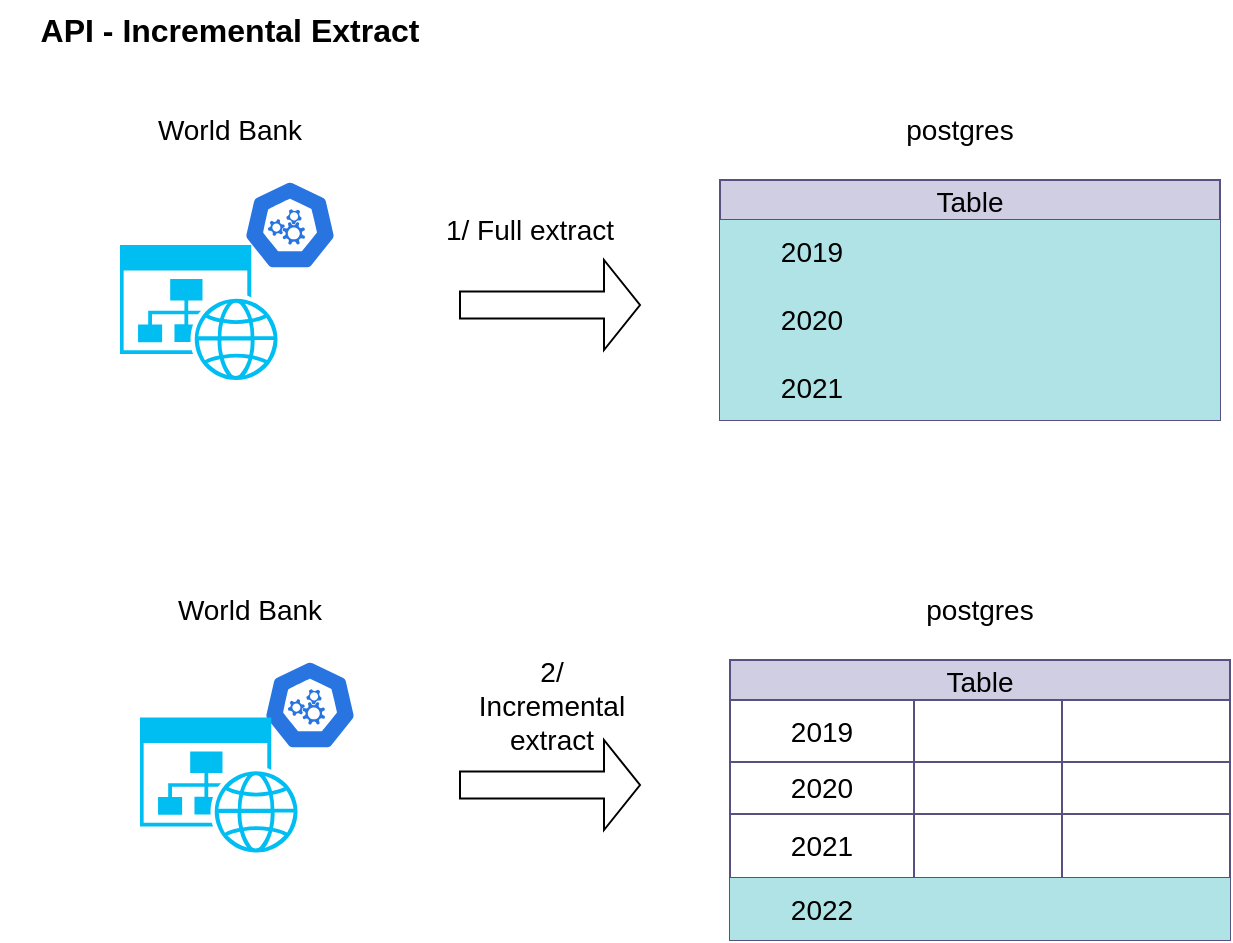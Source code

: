 <mxfile version="24.7.17">
  <diagram name="Page-1" id="XVdswic0k7ZlIXm5nr7n">
    <mxGraphModel dx="786" dy="465" grid="1" gridSize="10" guides="1" tooltips="1" connect="1" arrows="1" fold="1" page="1" pageScale="1" pageWidth="850" pageHeight="1100" math="0" shadow="0">
      <root>
        <mxCell id="0" />
        <mxCell id="1" parent="0" />
        <mxCell id="ToWkHcQtuceBjEnoqtzV-1" value="" style="rounded=0;whiteSpace=wrap;html=1;aspect=fixed;sketch=0;dashed=0;whitespace=wrap;verticalLabelPosition=bottom;verticalAlign=top;fillColor=#2875E2;strokeColor=#ffffff;points=[[0.005,0.63,0],[0.1,0.2,0],[0.9,0.2,0],[0.5,0,0],[0.995,0.63,0],[0.72,0.99,0],[0.5,1,0],[0.28,0.99,0]];shape=mxgraph.kubernetes.icon2;prIcon=api;" parent="1" vertex="1">
          <mxGeometry x="150" y="120" width="90" height="45" as="geometry" />
        </mxCell>
        <mxCell id="ToWkHcQtuceBjEnoqtzV-2" value="API - Incremental Extract" style="text;html=1;align=center;verticalAlign=middle;whiteSpace=wrap;rounded=0;fontStyle=1;fontSize=16;" parent="1" vertex="1">
          <mxGeometry x="50" y="30" width="230" height="30" as="geometry" />
        </mxCell>
        <mxCell id="ToWkHcQtuceBjEnoqtzV-4" value="World Bank" style="text;html=1;align=center;verticalAlign=middle;whiteSpace=wrap;rounded=0;fontSize=14;" parent="1" vertex="1">
          <mxGeometry x="125" y="80" width="80" height="30" as="geometry" />
        </mxCell>
        <mxCell id="ToWkHcQtuceBjEnoqtzV-5" value="2/ Incremental extract" style="text;html=1;align=center;verticalAlign=middle;whiteSpace=wrap;rounded=0;fontSize=14;" parent="1" vertex="1">
          <mxGeometry x="281" y="367.5" width="90" height="30" as="geometry" />
        </mxCell>
        <mxCell id="ToWkHcQtuceBjEnoqtzV-7" value="postgres" style="text;html=1;align=center;verticalAlign=middle;whiteSpace=wrap;rounded=0;fontSize=14;" parent="1" vertex="1">
          <mxGeometry x="490" y="80" width="80" height="30" as="geometry" />
        </mxCell>
        <mxCell id="ToWkHcQtuceBjEnoqtzV-8" value="" style="verticalLabelPosition=bottom;html=1;verticalAlign=top;align=center;strokeColor=none;fillColor=#00BEF2;shape=mxgraph.azure.website_generic;pointerEvents=1;" parent="1" vertex="1">
          <mxGeometry x="110" y="152.5" width="80" height="67.5" as="geometry" />
        </mxCell>
        <mxCell id="ToWkHcQtuceBjEnoqtzV-25" value="" style="shape=singleArrow;whiteSpace=wrap;html=1;" parent="1" vertex="1">
          <mxGeometry x="280" y="400" width="90" height="45" as="geometry" />
        </mxCell>
        <mxCell id="ToWkHcQtuceBjEnoqtzV-9" value="Table" style="shape=table;startSize=20;container=1;collapsible=0;childLayout=tableLayout;strokeColor=#56517e;fontSize=14;fillColor=#d0cee2;" parent="1" vertex="1">
          <mxGeometry x="415" y="360" width="250" height="140" as="geometry" />
        </mxCell>
        <mxCell id="ToWkHcQtuceBjEnoqtzV-10" value="" style="shape=tableRow;horizontal=0;startSize=0;swimlaneHead=0;swimlaneBody=0;strokeColor=inherit;top=0;left=0;bottom=0;right=0;collapsible=0;dropTarget=0;fillColor=none;points=[[0,0.5],[1,0.5]];portConstraint=eastwest;fontSize=14;" parent="ToWkHcQtuceBjEnoqtzV-9" vertex="1">
          <mxGeometry y="20" width="250" height="31" as="geometry" />
        </mxCell>
        <mxCell id="ToWkHcQtuceBjEnoqtzV-11" value="2019" style="shape=partialRectangle;html=1;whiteSpace=wrap;connectable=0;strokeColor=inherit;overflow=hidden;fillColor=none;top=0;left=0;bottom=0;right=0;pointerEvents=1;fontSize=14;" parent="ToWkHcQtuceBjEnoqtzV-10" vertex="1">
          <mxGeometry width="92" height="31" as="geometry">
            <mxRectangle width="92" height="31" as="alternateBounds" />
          </mxGeometry>
        </mxCell>
        <mxCell id="ToWkHcQtuceBjEnoqtzV-12" value="" style="shape=partialRectangle;html=1;whiteSpace=wrap;connectable=0;strokeColor=inherit;overflow=hidden;fillColor=none;top=0;left=0;bottom=0;right=0;pointerEvents=1;fontSize=14;" parent="ToWkHcQtuceBjEnoqtzV-10" vertex="1">
          <mxGeometry x="92" width="74" height="31" as="geometry">
            <mxRectangle width="74" height="31" as="alternateBounds" />
          </mxGeometry>
        </mxCell>
        <mxCell id="ToWkHcQtuceBjEnoqtzV-13" value="" style="shape=partialRectangle;html=1;whiteSpace=wrap;connectable=0;strokeColor=inherit;overflow=hidden;fillColor=none;top=0;left=0;bottom=0;right=0;pointerEvents=1;fontSize=14;" parent="ToWkHcQtuceBjEnoqtzV-10" vertex="1">
          <mxGeometry x="166" width="84" height="31" as="geometry">
            <mxRectangle width="84" height="31" as="alternateBounds" />
          </mxGeometry>
        </mxCell>
        <mxCell id="ToWkHcQtuceBjEnoqtzV-14" value="" style="shape=tableRow;horizontal=0;startSize=0;swimlaneHead=0;swimlaneBody=0;strokeColor=inherit;top=0;left=0;bottom=0;right=0;collapsible=0;dropTarget=0;fillColor=none;points=[[0,0.5],[1,0.5]];portConstraint=eastwest;fontSize=14;" parent="ToWkHcQtuceBjEnoqtzV-9" vertex="1">
          <mxGeometry y="51" width="250" height="26" as="geometry" />
        </mxCell>
        <mxCell id="ToWkHcQtuceBjEnoqtzV-15" value="2020" style="shape=partialRectangle;html=1;whiteSpace=wrap;connectable=0;strokeColor=inherit;overflow=hidden;fillColor=none;top=0;left=0;bottom=0;right=0;pointerEvents=1;fontSize=14;" parent="ToWkHcQtuceBjEnoqtzV-14" vertex="1">
          <mxGeometry width="92" height="26" as="geometry">
            <mxRectangle width="92" height="26" as="alternateBounds" />
          </mxGeometry>
        </mxCell>
        <mxCell id="ToWkHcQtuceBjEnoqtzV-16" value="" style="shape=partialRectangle;html=1;whiteSpace=wrap;connectable=0;strokeColor=inherit;overflow=hidden;fillColor=none;top=0;left=0;bottom=0;right=0;pointerEvents=1;fontSize=14;" parent="ToWkHcQtuceBjEnoqtzV-14" vertex="1">
          <mxGeometry x="92" width="74" height="26" as="geometry">
            <mxRectangle width="74" height="26" as="alternateBounds" />
          </mxGeometry>
        </mxCell>
        <mxCell id="ToWkHcQtuceBjEnoqtzV-17" value="" style="shape=partialRectangle;html=1;whiteSpace=wrap;connectable=0;strokeColor=inherit;overflow=hidden;fillColor=none;top=0;left=0;bottom=0;right=0;pointerEvents=1;fontSize=14;" parent="ToWkHcQtuceBjEnoqtzV-14" vertex="1">
          <mxGeometry x="166" width="84" height="26" as="geometry">
            <mxRectangle width="84" height="26" as="alternateBounds" />
          </mxGeometry>
        </mxCell>
        <mxCell id="ToWkHcQtuceBjEnoqtzV-18" value="" style="shape=tableRow;horizontal=0;startSize=0;swimlaneHead=0;swimlaneBody=0;strokeColor=inherit;top=0;left=0;bottom=0;right=0;collapsible=0;dropTarget=0;fillColor=none;points=[[0,0.5],[1,0.5]];portConstraint=eastwest;fontSize=14;" parent="ToWkHcQtuceBjEnoqtzV-9" vertex="1">
          <mxGeometry y="77" width="250" height="32" as="geometry" />
        </mxCell>
        <mxCell id="ToWkHcQtuceBjEnoqtzV-19" value="2021" style="shape=partialRectangle;html=1;whiteSpace=wrap;connectable=0;strokeColor=inherit;overflow=hidden;fillColor=none;top=0;left=0;bottom=0;right=0;pointerEvents=1;fontSize=14;" parent="ToWkHcQtuceBjEnoqtzV-18" vertex="1">
          <mxGeometry width="92" height="32" as="geometry">
            <mxRectangle width="92" height="32" as="alternateBounds" />
          </mxGeometry>
        </mxCell>
        <mxCell id="ToWkHcQtuceBjEnoqtzV-20" value="" style="shape=partialRectangle;html=1;whiteSpace=wrap;connectable=0;strokeColor=inherit;overflow=hidden;fillColor=none;top=0;left=0;bottom=0;right=0;pointerEvents=1;fontSize=14;" parent="ToWkHcQtuceBjEnoqtzV-18" vertex="1">
          <mxGeometry x="92" width="74" height="32" as="geometry">
            <mxRectangle width="74" height="32" as="alternateBounds" />
          </mxGeometry>
        </mxCell>
        <mxCell id="ToWkHcQtuceBjEnoqtzV-21" value="" style="shape=partialRectangle;html=1;whiteSpace=wrap;connectable=0;strokeColor=inherit;overflow=hidden;fillColor=none;top=0;left=0;bottom=0;right=0;pointerEvents=1;fontSize=14;" parent="ToWkHcQtuceBjEnoqtzV-18" vertex="1">
          <mxGeometry x="166" width="84" height="32" as="geometry">
            <mxRectangle width="84" height="32" as="alternateBounds" />
          </mxGeometry>
        </mxCell>
        <mxCell id="y2_0GPmmEiRgnqfZBJWN-23" style="shape=tableRow;horizontal=0;startSize=0;swimlaneHead=0;swimlaneBody=0;strokeColor=inherit;top=0;left=0;bottom=0;right=0;collapsible=0;dropTarget=0;fillColor=none;points=[[0,0.5],[1,0.5]];portConstraint=eastwest;fontSize=14;" parent="ToWkHcQtuceBjEnoqtzV-9" vertex="1">
          <mxGeometry y="109" width="250" height="31" as="geometry" />
        </mxCell>
        <mxCell id="y2_0GPmmEiRgnqfZBJWN-24" value="2022" style="shape=partialRectangle;html=1;whiteSpace=wrap;connectable=0;strokeColor=#0e8088;overflow=hidden;fillColor=#b0e3e6;top=0;left=0;bottom=0;right=0;pointerEvents=1;fontSize=14;" parent="y2_0GPmmEiRgnqfZBJWN-23" vertex="1">
          <mxGeometry width="92" height="31" as="geometry">
            <mxRectangle width="92" height="31" as="alternateBounds" />
          </mxGeometry>
        </mxCell>
        <mxCell id="y2_0GPmmEiRgnqfZBJWN-25" style="shape=partialRectangle;html=1;whiteSpace=wrap;connectable=0;strokeColor=#0e8088;overflow=hidden;fillColor=#b0e3e6;top=0;left=0;bottom=0;right=0;pointerEvents=1;fontSize=14;" parent="y2_0GPmmEiRgnqfZBJWN-23" vertex="1">
          <mxGeometry x="92" width="74" height="31" as="geometry">
            <mxRectangle width="74" height="31" as="alternateBounds" />
          </mxGeometry>
        </mxCell>
        <mxCell id="y2_0GPmmEiRgnqfZBJWN-26" style="shape=partialRectangle;html=1;whiteSpace=wrap;connectable=0;strokeColor=#0e8088;overflow=hidden;fillColor=#b0e3e6;top=0;left=0;bottom=0;right=0;pointerEvents=1;fontSize=14;" parent="y2_0GPmmEiRgnqfZBJWN-23" vertex="1">
          <mxGeometry x="166" width="84" height="31" as="geometry">
            <mxRectangle width="84" height="31" as="alternateBounds" />
          </mxGeometry>
        </mxCell>
        <mxCell id="y2_0GPmmEiRgnqfZBJWN-1" value="" style="rounded=0;whiteSpace=wrap;html=1;aspect=fixed;sketch=0;dashed=0;whitespace=wrap;verticalLabelPosition=bottom;verticalAlign=top;fillColor=#2875E2;strokeColor=#ffffff;points=[[0.005,0.63,0],[0.1,0.2,0],[0.9,0.2,0],[0.5,0,0],[0.995,0.63,0],[0.72,0.99,0],[0.5,1,0],[0.28,0.99,0]];shape=mxgraph.kubernetes.icon2;prIcon=api;" parent="1" vertex="1">
          <mxGeometry x="160" y="360" width="90" height="45" as="geometry" />
        </mxCell>
        <mxCell id="y2_0GPmmEiRgnqfZBJWN-2" value="World Bank" style="text;html=1;align=center;verticalAlign=middle;whiteSpace=wrap;rounded=0;fontSize=14;" parent="1" vertex="1">
          <mxGeometry x="135" y="320" width="80" height="30" as="geometry" />
        </mxCell>
        <mxCell id="y2_0GPmmEiRgnqfZBJWN-3" value="1/ Full extract" style="text;html=1;align=center;verticalAlign=middle;whiteSpace=wrap;rounded=0;fontSize=14;" parent="1" vertex="1">
          <mxGeometry x="270" y="130" width="90" height="30" as="geometry" />
        </mxCell>
        <mxCell id="y2_0GPmmEiRgnqfZBJWN-4" value="postgres" style="text;html=1;align=center;verticalAlign=middle;whiteSpace=wrap;rounded=0;fontSize=14;" parent="1" vertex="1">
          <mxGeometry x="500" y="320" width="80" height="30" as="geometry" />
        </mxCell>
        <mxCell id="y2_0GPmmEiRgnqfZBJWN-5" value="" style="verticalLabelPosition=bottom;html=1;verticalAlign=top;align=center;strokeColor=none;fillColor=#00BEF2;shape=mxgraph.azure.website_generic;pointerEvents=1;" parent="1" vertex="1">
          <mxGeometry x="120" y="388.75" width="80" height="67.5" as="geometry" />
        </mxCell>
        <mxCell id="y2_0GPmmEiRgnqfZBJWN-6" value="Table" style="shape=table;startSize=20;container=1;collapsible=0;childLayout=tableLayout;strokeColor=#56517e;fontSize=14;fillColor=#d0cee2;" parent="1" vertex="1">
          <mxGeometry x="410" y="120" width="250" height="120" as="geometry" />
        </mxCell>
        <mxCell id="y2_0GPmmEiRgnqfZBJWN-7" value="" style="shape=tableRow;horizontal=0;startSize=0;swimlaneHead=0;swimlaneBody=0;strokeColor=inherit;top=0;left=0;bottom=0;right=0;collapsible=0;dropTarget=0;fillColor=none;points=[[0,0.5],[1,0.5]];portConstraint=eastwest;fontSize=14;" parent="y2_0GPmmEiRgnqfZBJWN-6" vertex="1">
          <mxGeometry y="20" width="250" height="32" as="geometry" />
        </mxCell>
        <mxCell id="y2_0GPmmEiRgnqfZBJWN-8" value="2019" style="shape=partialRectangle;html=1;whiteSpace=wrap;connectable=0;strokeColor=#0e8088;overflow=hidden;fillColor=#b0e3e6;top=0;left=0;bottom=0;right=0;pointerEvents=1;fontSize=14;" parent="y2_0GPmmEiRgnqfZBJWN-7" vertex="1">
          <mxGeometry width="92" height="32" as="geometry">
            <mxRectangle width="92" height="32" as="alternateBounds" />
          </mxGeometry>
        </mxCell>
        <mxCell id="y2_0GPmmEiRgnqfZBJWN-9" value="" style="shape=partialRectangle;html=1;whiteSpace=wrap;connectable=0;strokeColor=#0e8088;overflow=hidden;fillColor=#b0e3e6;top=0;left=0;bottom=0;right=0;pointerEvents=1;fontSize=14;" parent="y2_0GPmmEiRgnqfZBJWN-7" vertex="1">
          <mxGeometry x="92" width="74" height="32" as="geometry">
            <mxRectangle width="74" height="32" as="alternateBounds" />
          </mxGeometry>
        </mxCell>
        <mxCell id="y2_0GPmmEiRgnqfZBJWN-10" value="" style="shape=partialRectangle;html=1;whiteSpace=wrap;connectable=0;strokeColor=#0e8088;overflow=hidden;fillColor=#b0e3e6;top=0;left=0;bottom=0;right=0;pointerEvents=1;fontSize=14;" parent="y2_0GPmmEiRgnqfZBJWN-7" vertex="1">
          <mxGeometry x="166" width="84" height="32" as="geometry">
            <mxRectangle width="84" height="32" as="alternateBounds" />
          </mxGeometry>
        </mxCell>
        <mxCell id="y2_0GPmmEiRgnqfZBJWN-11" value="" style="shape=tableRow;horizontal=0;startSize=0;swimlaneHead=0;swimlaneBody=0;strokeColor=inherit;top=0;left=0;bottom=0;right=0;collapsible=0;dropTarget=0;fillColor=none;points=[[0,0.5],[1,0.5]];portConstraint=eastwest;fontSize=14;" parent="y2_0GPmmEiRgnqfZBJWN-6" vertex="1">
          <mxGeometry y="52" width="250" height="36" as="geometry" />
        </mxCell>
        <mxCell id="y2_0GPmmEiRgnqfZBJWN-12" value="2020" style="shape=partialRectangle;html=1;whiteSpace=wrap;connectable=0;strokeColor=#0e8088;overflow=hidden;fillColor=#b0e3e6;top=0;left=0;bottom=0;right=0;pointerEvents=1;fontSize=14;" parent="y2_0GPmmEiRgnqfZBJWN-11" vertex="1">
          <mxGeometry width="92" height="36" as="geometry">
            <mxRectangle width="92" height="36" as="alternateBounds" />
          </mxGeometry>
        </mxCell>
        <mxCell id="y2_0GPmmEiRgnqfZBJWN-13" value="" style="shape=partialRectangle;html=1;whiteSpace=wrap;connectable=0;strokeColor=#0e8088;overflow=hidden;fillColor=#b0e3e6;top=0;left=0;bottom=0;right=0;pointerEvents=1;fontSize=14;" parent="y2_0GPmmEiRgnqfZBJWN-11" vertex="1">
          <mxGeometry x="92" width="74" height="36" as="geometry">
            <mxRectangle width="74" height="36" as="alternateBounds" />
          </mxGeometry>
        </mxCell>
        <mxCell id="y2_0GPmmEiRgnqfZBJWN-14" value="" style="shape=partialRectangle;html=1;whiteSpace=wrap;connectable=0;strokeColor=#0e8088;overflow=hidden;fillColor=#b0e3e6;top=0;left=0;bottom=0;right=0;pointerEvents=1;fontSize=14;" parent="y2_0GPmmEiRgnqfZBJWN-11" vertex="1">
          <mxGeometry x="166" width="84" height="36" as="geometry">
            <mxRectangle width="84" height="36" as="alternateBounds" />
          </mxGeometry>
        </mxCell>
        <mxCell id="y2_0GPmmEiRgnqfZBJWN-15" value="" style="shape=tableRow;horizontal=0;startSize=0;swimlaneHead=0;swimlaneBody=0;strokeColor=inherit;top=0;left=0;bottom=0;right=0;collapsible=0;dropTarget=0;fillColor=none;points=[[0,0.5],[1,0.5]];portConstraint=eastwest;fontSize=14;" parent="y2_0GPmmEiRgnqfZBJWN-6" vertex="1">
          <mxGeometry y="88" width="250" height="32" as="geometry" />
        </mxCell>
        <mxCell id="y2_0GPmmEiRgnqfZBJWN-16" value="2021" style="shape=partialRectangle;html=1;whiteSpace=wrap;connectable=0;strokeColor=#0e8088;overflow=hidden;fillColor=#b0e3e6;top=0;left=0;bottom=0;right=0;pointerEvents=1;fontSize=14;" parent="y2_0GPmmEiRgnqfZBJWN-15" vertex="1">
          <mxGeometry width="92" height="32" as="geometry">
            <mxRectangle width="92" height="32" as="alternateBounds" />
          </mxGeometry>
        </mxCell>
        <mxCell id="y2_0GPmmEiRgnqfZBJWN-17" value="" style="shape=partialRectangle;html=1;whiteSpace=wrap;connectable=0;strokeColor=#0e8088;overflow=hidden;fillColor=#b0e3e6;top=0;left=0;bottom=0;right=0;pointerEvents=1;fontSize=14;" parent="y2_0GPmmEiRgnqfZBJWN-15" vertex="1">
          <mxGeometry x="92" width="74" height="32" as="geometry">
            <mxRectangle width="74" height="32" as="alternateBounds" />
          </mxGeometry>
        </mxCell>
        <mxCell id="y2_0GPmmEiRgnqfZBJWN-18" value="" style="shape=partialRectangle;html=1;whiteSpace=wrap;connectable=0;strokeColor=#0e8088;overflow=hidden;fillColor=#b0e3e6;top=0;left=0;bottom=0;right=0;pointerEvents=1;fontSize=14;" parent="y2_0GPmmEiRgnqfZBJWN-15" vertex="1">
          <mxGeometry x="166" width="84" height="32" as="geometry">
            <mxRectangle width="84" height="32" as="alternateBounds" />
          </mxGeometry>
        </mxCell>
        <mxCell id="y2_0GPmmEiRgnqfZBJWN-19" value="" style="shape=singleArrow;whiteSpace=wrap;html=1;" parent="1" vertex="1">
          <mxGeometry x="280" y="160" width="90" height="45" as="geometry" />
        </mxCell>
      </root>
    </mxGraphModel>
  </diagram>
</mxfile>
